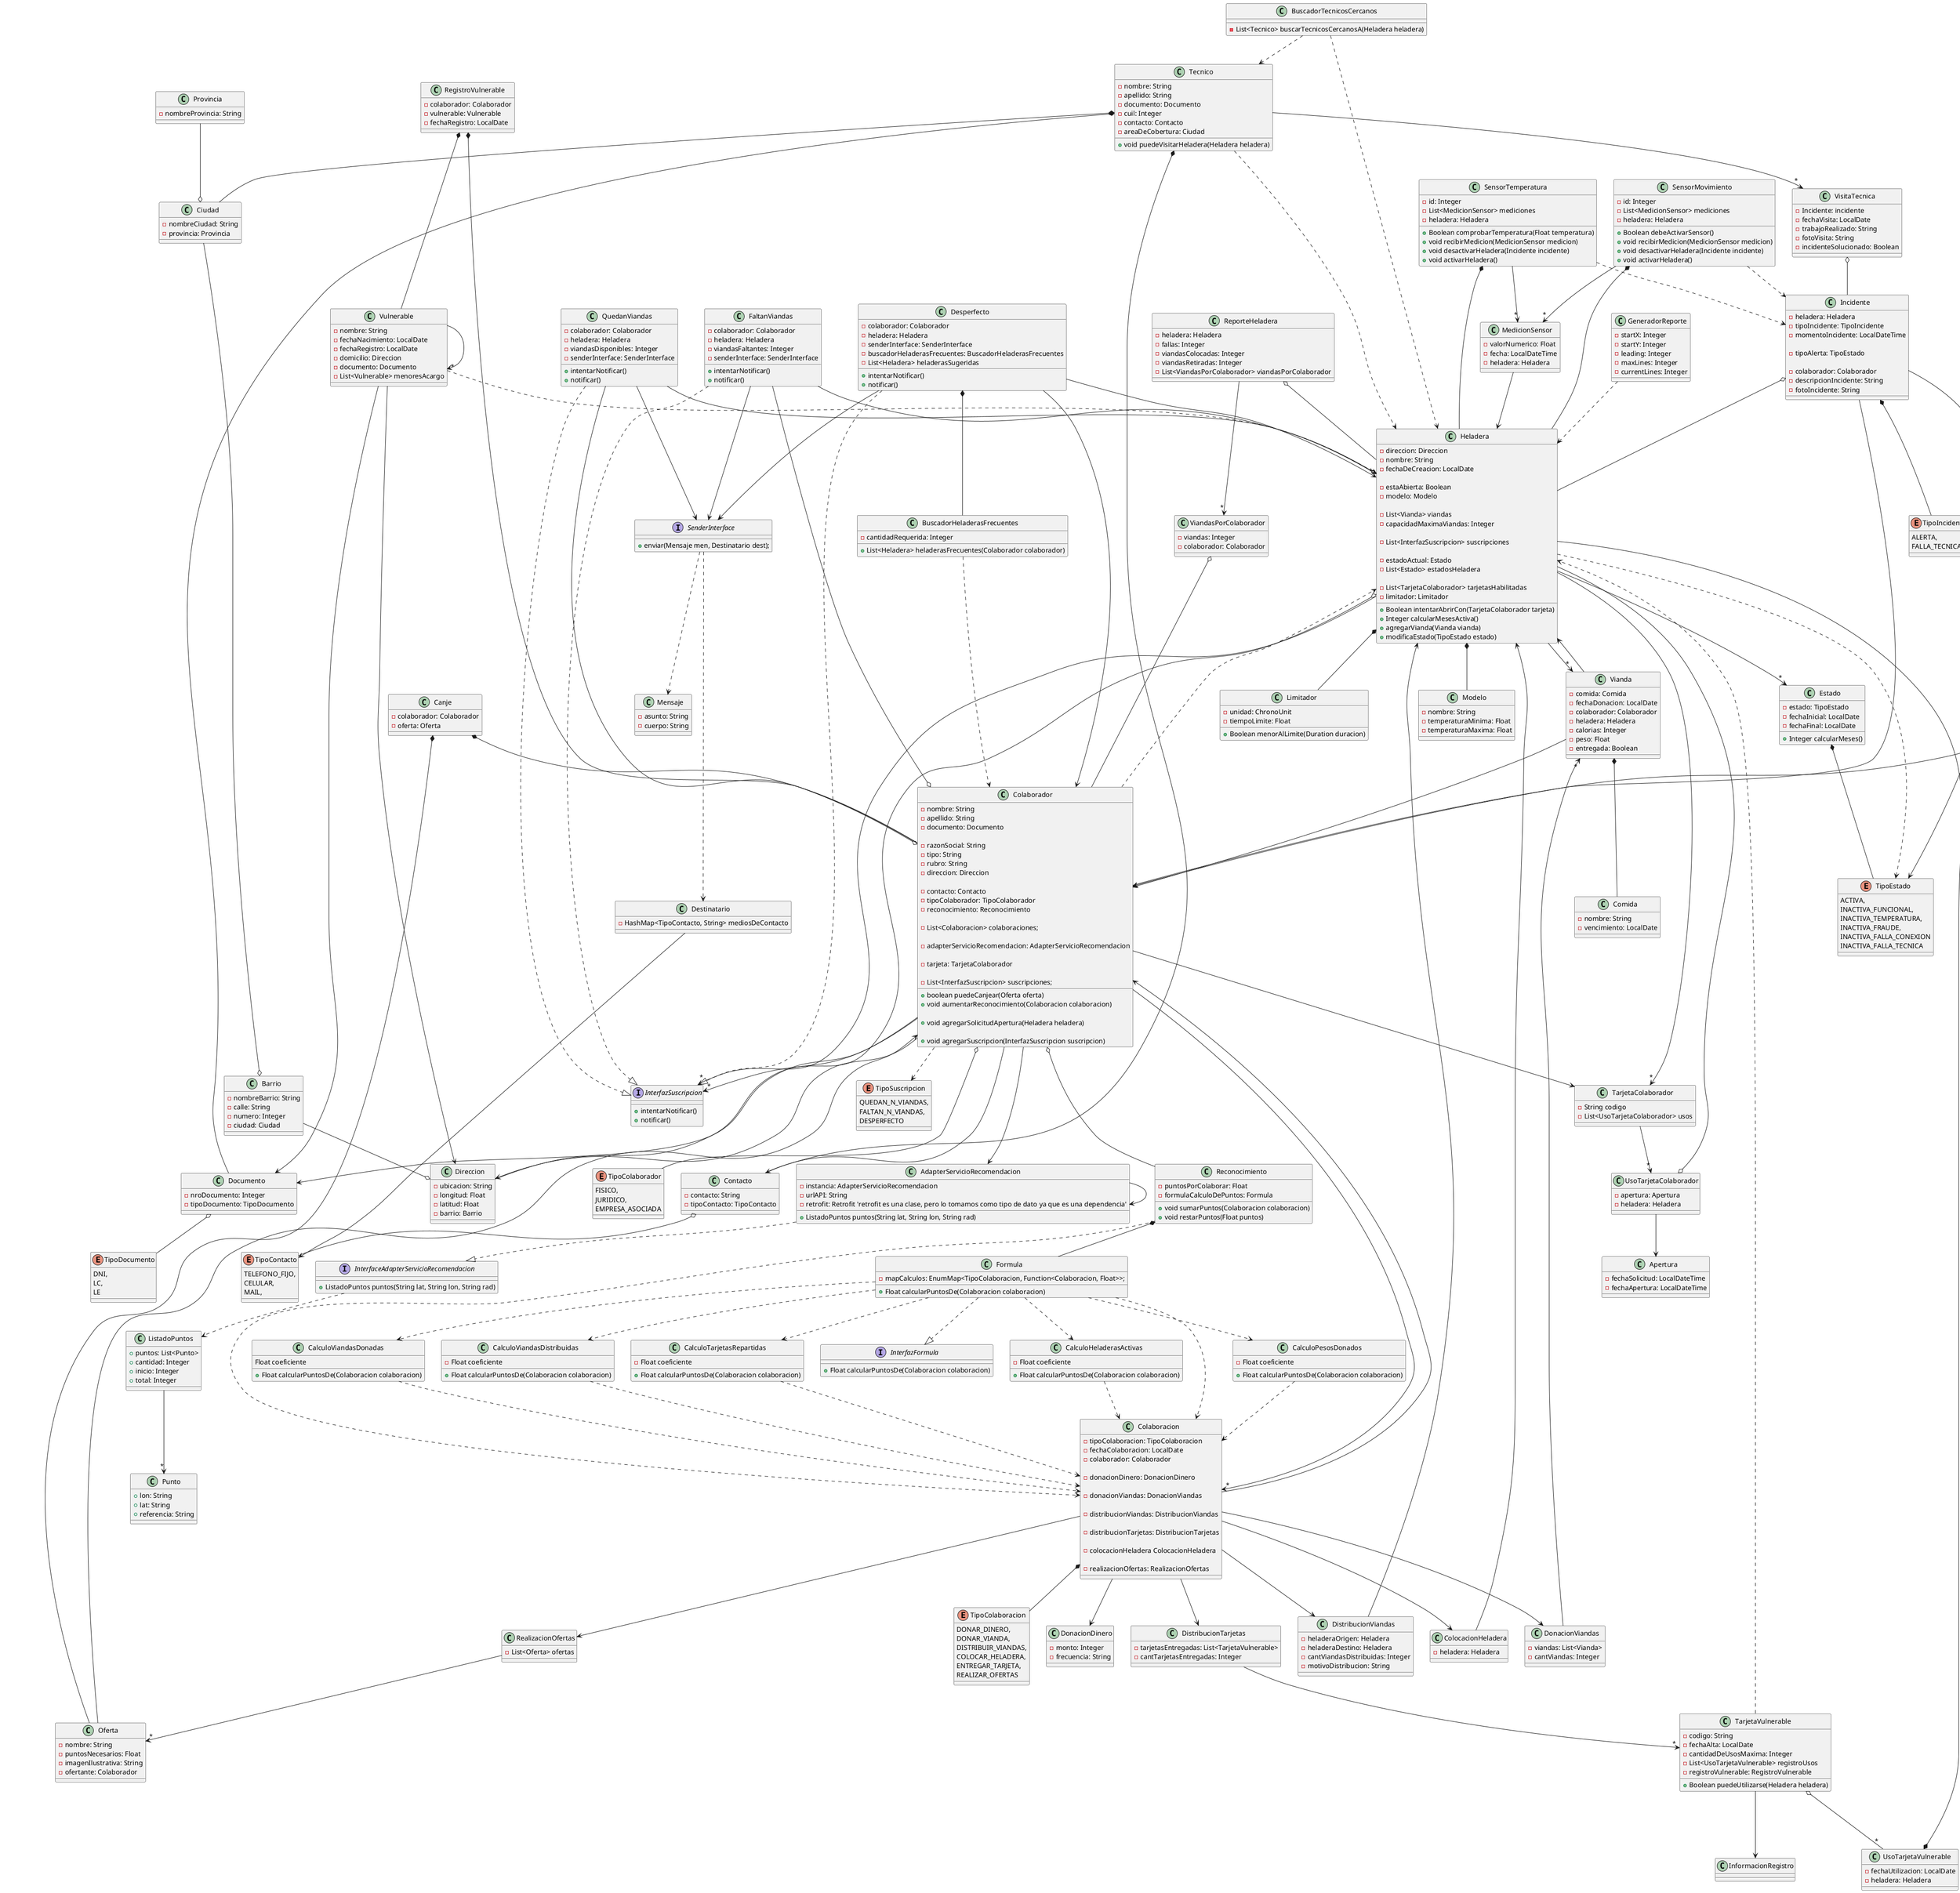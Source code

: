 @startuml
'========================================== Clases de la entrega 1 ============================================='

class Heladera {
    -direccion: Direccion
    -nombre: String
    -fechaDeCreacion: LocalDate

    -estaAbierta: Boolean
    -modelo: Modelo

    -List<Vianda> viandas
    -capacidadMaximaViandas: Integer

    -List<InterfazSuscripcion> suscripciones

    -estadoActual: Estado
    -List<Estado> estadosHeladera

    -List<TarjetaColaborador> tarjetasHabilitadas
    -limitador: Limitador

    +Boolean intentarAbrirCon(TarjetaColaborador tarjeta)
    +Integer calcularMesesActiva()
    +agregarVianda(Vianda vianda)
    +modificaEstado(TipoEstado estado)
}

class Direccion {
    -ubicacion: String
    -longitud: Float
    -latitud: Float
    -barrio: Barrio
}

class Barrio {
    -nombreBarrio: String
    -calle: String
    -numero: Integer
    -ciudad: Ciudad
}

class Ciudad {
    -nombreCiudad: String
    -provincia: Provincia
}

class Provincia {
    -nombreProvincia: String
}

class Vianda {
    -comida: Comida
    -fechaDonacion: LocalDate
    -colaborador: Colaborador
    -heladera: Heladera
    -calorias: Integer
    -peso: Float
    -entregada: Boolean
}

class Comida {
    -nombre: String
    -vencimiento: LocalDate
}

class Vulnerable {
    -nombre: String
    -fechaNacimiento: LocalDate
    -fechaRegistro: LocalDate
    -domicilio: Direccion
    -documento: Documento
    -List<Vulnerable> menoresAcargo
}

class Colaborador{
    'De Persona Fisica'
    -nombre: String
    -apellido: String
    -documento: Documento

    'De Persona Juridica'
    -razonSocial: String
    -tipo: String
    -rubro: String
    -direccion: Direccion

    -contacto: Contacto
    -tipoColaborador: TipoColaborador
    -reconocimiento: Reconocimiento

    -List<Colaboracion> colaboraciones;

    -adapterServicioRecomendacion: AdapterServicioRecomendacion

    -tarjeta: TarjetaColaborador

    -List<InterfazSuscripcion> suscripciones;

    +boolean puedeCanjear(Oferta oferta)
    +void aumentarReconocimiento(Colaboracion colaboracion)

    +void agregarSolicitudApertura(Heladera heladera)

    +void agregarSuscripcion(InterfazSuscripcion suscripcion)
}

enum TipoColaborador {
    FISICO,
    JURIDICO,
    EMPRESA_ASOCIADA
}

class Formulario {
    -List<Pregunta> preguntas
}

class RespuestaFormulario {
    -nombre: String
    -descripcion: String
    -List<Respuesta> respuestas
    -formulario: Formulario
    -colaborador: Colaborador
}

class Pregunta {
    -pregunta: String
    -esOpcional: Boolean
    -List<Opcion> opciones
    -tipoDeSuRespuesta: TipoPregunta
}

class Respuesta {
    -pregunta: Pregunta
    -tipoRespuesta: TipoPregunta
    -respuestaTextoLibre: String
    -List<Opcion> opciones
    -respuestaSingleChoice: Opcion
}

class Opcion {
    -opcion: String
}

enum TipoPregunta {
    MULTIPLE_CHOICE,
    SINGLE_CHOICE,
    TEXTO_LIBRE
}

class Colaboracion {
    -tipoColaboracion: TipoColaboracion
    -fechaColaboracion: LocalDate
    -colaborador: Colaborador

    -donacionDinero: DonacionDinero

    -donacionViandas: DonacionViandas

    -distribucionViandas: DistribucionViandas

    -distribucionTarjetas: DistribucionTarjetas

    -colocacionHeladera ColocacionHeladera

    -realizacionOfertas: RealizacionOfertas
}

enum TipoColaboracion {
    DONAR_DINERO,
    DONAR_VIANDA,
    DISTRIBUIR_VIANDAS,
    COLOCAR_HELADERA,
    ENTREGAR_TARJETA,
    REALIZAR_OFERTAS
}

class DonacionDinero {
    -monto: Integer
    -frecuencia: String
}

class DonacionViandas {
    -viandas: List<Vianda>
    -cantViandas: Integer
}

class DistribucionViandas {
    -heladeraOrigen: Heladera
    -heladeraDestino: Heladera
    -cantViandasDistribuidas: Integer
    -motivoDistribucion: String
}

class DistribucionTarjetas {
    -tarjetasEntregadas: List<TarjetaVulnerable>
    -cantTarjetasEntregadas: Integer
}

class ColocacionHeladera {
    -heladera: Heladera
}

class RealizacionOfertas {
    -List<Oferta> ofertas
}

'========================================== Clases de la entrega 2 ============================================='

class Modelo{
    -nombre: String
    -temperaturaMinima: Float
    -temperaturaMaxima: Float
}

class SensorTemperatura{
    -id: Integer
    -List<MedicionSensor> mediciones
    -heladera: Heladera

    +Boolean comprobarTemperatura(Float temperatura)
    +void recibirMedicion(MedicionSensor medicion)
    +void desactivarHeladera(Incidente incidente)
    +void activarHeladera()
}

class MedicionSensor{
    -valorNumerico: Float
    -fecha: LocalDateTime
    -heladera: Heladera
}

class SensorMovimiento {
    -id: Integer
    -List<MedicionSensor> mediciones
    -heladera: Heladera

    +Boolean debeActivarSensor()
    +void recibirMedicion(MedicionSensor medicion)
    +void desactivarHeladera(Incidente incidente)
    +void activarHeladera()
}

class Reconocimiento {
    -puntosPorColaborar: Float
    -formulaCalculoDePuntos: Formula

    +void sumarPuntos(Colaboracion colaboracion)
    +void restarPuntos(Float puntos)
}

interface InterfazFormula {
    +Float calcularPuntosDe(Colaboracion colaboracion)
}

class Formula {
    -mapCalculos: EnumMap<TipoColaboracion, Function<Colaboracion, Float>>;

    +Float calcularPuntosDe(Colaboracion colaboracion)
}

class CalculoPesosDonados {
    -Float coeficiente

    +Float calcularPuntosDe(Colaboracion colaboracion)
}

class CalculoViandasDonadas {
    Float coeficiente

    +Float calcularPuntosDe(Colaboracion colaboracion)
}

class CalculoViandasDistribuidas {
    -Float coeficiente

    +Float calcularPuntosDe(Colaboracion colaboracion)
}

class CalculoTarjetasRepartidas {
    -Float coeficiente

    +Float calcularPuntosDe(Colaboracion colaboracion)
}

class CalculoHeladerasActivas {
    -Float coeficiente

    +Float calcularPuntosDe(Colaboracion colaboracion)
}

class TarjetaVulnerable {
    -codigo: String
    -fechaAlta: LocalDate
    -cantidadDeUsosMaxima: Integer
    -List<UsoTarjetaVulnerable> registroUsos
    -registroVulnerable: RegistroVulnerable

    +Boolean puedeUtilizarse(Heladera heladera)
}

class UsoTarjetaVulnerable {
    -fechaUtilizacion: LocalDate
    -heladera: Heladera
}

class RegistroVulnerable {
    -colaborador: Colaborador
    -vulnerable: Vulnerable
    -fechaRegistro: LocalDate
}

class Tecnico {
    -nombre: String
    -apellido: String
    -documento: Documento
    -cuil: Integer
    -contacto: Contacto
    -areaDeCobertura: Ciudad

    +void puedeVisitarHeladera(Heladera heladera)
}

enum TipoDocumento {
    DNI,
    LC,
    LE
}

class Oferta {
    -nombre: String
    -puntosNecesarios: Float
    -imagenIlustrativa: String
    -ofertante: Colaborador
}

class Canje {
    -colaborador: Colaborador
    -oferta: Oferta
}

class Documento {
    -nroDocumento: Integer
    -tipoDocumento: TipoDocumento
}

class Contacto {
    -contacto: String
    -tipoContacto: TipoContacto
}

enum TipoContacto {
    TELEFONO_FIJO,
    CELULAR,
    MAIL,
}

interface InterfaceAdapterServicioRecomendacion {
    +ListadoPuntos puntos(String lat, String lon, String rad)
}

class AdapterServicioRecomendacion{
    -instancia: AdapterServicioRecomendacion
    -urlAPI: String
    -retrofit: Retrofit 'retrofit es una clase, pero lo tomamos como tipo de dato ya que es una dependencia'

    +ListadoPuntos puntos(String lat, String lon, String rad)
}

class ListadoPuntos {
    +puntos: List<Punto>
    +cantidad: Integer
    +inicio: Integer
    +total: Integer
}

class Punto {
    +lon: String
    +lat: String
    +referencia: String
}

class Estado{
    -estado: TipoEstado
    -fechaInicial: LocalDate
    -fechaFinal: LocalDate

    +Integer calcularMeses()
}

enum TipoEstado{
    ACTIVA,
    INACTIVA_FUNCIONAL,
    INACTIVA_TEMPERATURA,
    INACTIVA_FRAUDE,
    INACTIVA_FALLA_CONEXION
    INACTIVA_FALLA_TECNICA
}

'========================================== Clases de la entrega 3 ============================================='

class TarjetaColaborador {
    -String codigo
    -List<UsoTarjetaColaborador> usos
}

class UsoTarjetaColaborador {
    -apertura: Apertura
    -heladera: Heladera
}

class Apertura {
    -fechaSolicitud: LocalDateTime
    -fechaApertura: LocalDateTime
}

class Limitador {
    -unidad: ChronoUnit
    -tiempoLimite: Float

    +Boolean menorAlLimite(Duration duracion)
}

class Incidente {
    -heladera: Heladera
    -tipoIncidente: TipoIncidente
    -momentoIncidente: LocalDateTime

    'Alerta'
    -tipoAlerta: TipoEstado

    'Falla Tecnica'
    -colaborador: Colaborador
    -descripcionIncidente: String
    -fotoIncidente: String
}

enum TipoIncidente {
    ALERTA,
    FALLA_TECNICA
}

class VisitaTecnica {
    -Incidente: incidente
    -fechaVisita: LocalDate
    -trabajoRealizado: String
    -fotoVisita: String
    -incidenteSolucionado: Boolean
}

interface InterfazSuscripcion {
    +intentarNotificar()
    +notificar()
}

enum TipoSuscripcion {
    QUEDAN_N_VIANDAS,
    FALTAN_N_VIANDAS,
    DESPERFECTO
}

class QuedanViandas {
    -colaborador: Colaborador
    -heladera: Heladera
    -viandasDisponibles: Integer
    -senderInterface: SenderInterface

    +intentarNotificar()
    +notificar()
}

class FaltanViandas {
    -colaborador: Colaborador
    -heladera: Heladera
    -viandasFaltantes: Integer
    -senderInterface: SenderInterface

    +intentarNotificar()
    +notificar()
}

class Desperfecto {
    -colaborador: Colaborador
    -heladera: Heladera
    -senderInterface: SenderInterface
    -buscadorHeladerasFrecuentes: BuscadorHeladerasFrecuentes
    -List<Heladera> heladerasSugeridas

    +intentarNotificar()
    +notificar()
}

class GeneradorReporte {
    -startX: Integer
    -startY: Integer
    -leading: Integer
    -maxLines: Integer
    -currentLines: Integer
}

class ReporteHeladera {
    -heladera: Heladera
    -fallas: Integer
    -viandasColocadas: Integer
    -viandasRetiradas: Integer
    -List<ViandasPorColaborador> viandasPorColaborador
}

class ViandasPorColaborador {
    -viandas: Integer
    -colaborador: Colaborador
}

interface SenderInterface {
    +enviar(Mensaje men, Destinatario dest);
}

class Mensaje {
    -asunto: String
    -cuerpo: String
}

class Destinatario {
    -HashMap<TipoContacto, String> mediosDeContacto
}

class BuscadorTecnicosCercanos {
    -List<Tecnico> buscarTecnicosCercanosA(Heladera heladera)
}

class BuscadorHeladerasFrecuentes {
    -cantidadRequerida: Integer

    +List<Heladera> heladerasFrecuentes(Colaborador colaborador)
}

'================================================== Relaciones ================================================'

'DIRECCIONES'
Barrio --o Direccion
Provincia --o Ciudad
Ciudad --o Barrio

'HELADERA'
Heladera o-- Direccion
Heladera -->"*" Vianda
Heladera *-- Modelo
Heladera -->"*" InterfazSuscripcion
Heladera -->"*" Estado
Heladera ..> TipoEstado
Heladera *-- Limitador
Heladera -->"*" TarjetaColaborador

'VIANDA'
Vianda *-- Comida
Vianda --> Colaborador
Vianda --> Heladera

'SENSORES'
SensorMovimiento *-- Heladera
SensorTemperatura *-- Heladera
SensorTemperatura -->"*"MedicionSensor
SensorMovimiento -->"*"MedicionSensor
SensorMovimiento ..> Incidente
SensorTemperatura ..> Incidente
MedicionSensor --> Heladera

'COLABORADOR'
Colaborador ---> Documento
Colaborador ---> Direccion
Colaborador ---> Contacto
Colaborador o--- TipoColaborador
Colaborador o--- Reconocimiento
Colaborador ---> AdapterServicioRecomendacion
Colaborador --> TarjetaColaborador
Colaborador ..> Heladera
Colaborador ..> TipoSuscripcion
Colaborador -->"*" InterfazSuscripcion
Colaborador -->"*" Colaboracion

'DOCUMENTO'
Documento o-- TipoDocumento

'CONTACTO'
Contacto o-- TipoContacto

'SERVICIO RECOMENDACION'
AdapterServicioRecomendacion --> AdapterServicioRecomendacion
AdapterServicioRecomendacion ..|> InterfaceAdapterServicioRecomendacion
InterfaceAdapterServicioRecomendacion ..> ListadoPuntos
ListadoPuntos -->"*" Punto

'RECONOCIMIENTO'
Reconocimiento *-- Formula
Reconocimiento ..> Colaboracion

'FORMULA'
Formula ..|> InterfazFormula
Formula ..> Colaboracion
Formula ..> CalculoPesosDonados
Formula ..> CalculoViandasDonadas
Formula ..> CalculoTarjetasRepartidas
Formula ..> CalculoHeladerasActivas
Formula ..> CalculoViandasDistribuidas

'RESPUESTA FORMULARIO'
RespuestaFormulario o--"*" Respuesta
RespuestaFormulario *-- Formulario
RespuestaFormulario *-- Colaborador

'FORMULARIO'
Formulario o--"*" Pregunta

'PREGUNTA'
Pregunta -->"*" Opcion
Pregunta *-- TipoPregunta

'RESPUESTA'
Respuesta o-- Pregunta
Respuesta *-- TipoPregunta
Respuesta -->"*" Opcion

'COLABORACION'
Colaboracion *-- TipoColaboracion
Colaboracion --> DonacionViandas
Colaboracion --> DistribucionViandas
Colaboracion --> DistribucionTarjetas
Colaboracion --> RealizacionOfertas
Colaboracion --> ColocacionHeladera
Colaboracion --> DonacionDinero
Colaboracion --> Colaborador

DonacionViandas -->"*" Vianda
DistribucionViandas --> Heladera
DistribucionTarjetas -->"*" TarjetaVulnerable
RealizacionOfertas -->"*" Oferta
Oferta --> Colaborador
ColocacionHeladera --> Heladera

'TARJETA'
TarjetaVulnerable o---"*" UsoTarjetaVulnerable
TarjetaVulnerable ---> InformacionRegistro
TarjetaVulnerable ...> Heladera

'REGISTRO USO'
UsoTarjetaVulnerable *--- Heladera

'INFORMACION REGISTRO'
RegistroVulnerable *--- Colaborador
RegistroVulnerable *--- Vulnerable

'VULNERABLE'
Vulnerable ---> Direccion
Vulnerable ---> Documento
Vulnerable --->"*" Vulnerable
Vulnerable ..> Heladera

'TECNICO'
Tecnico *- Documento
Tecnico *-- Contacto
Tecnico *-- Ciudad
Tecnico -->"*" VisitaTecnica
Tecnico ..> Heladera

'CANJE'
Canje *-- Colaborador
Canje *-- Oferta

'CALCULOS'
CalculoPesosDonados ..> Colaboracion
CalculoViandasDonadas ..> Colaboracion
CalculoTarjetasRepartidas ..> Colaboracion
CalculoHeladerasActivas ..> Colaboracion
CalculoViandasDistribuidas ..> Colaboracion

'ESTADO'
Estado *-- TipoEstado

'TARJETA DEL COLABORADOR'
TarjetaColaborador -->"*" UsoTarjetaColaborador

'USO TARJETA DEL COLABORADOR'
UsoTarjetaColaborador --> Apertura
UsoTarjetaColaborador o-- Heladera

'INCIDENTE'
Incidente o-- Heladera
Incidente *-- TipoIncidente
Incidente --> TipoEstado
Incidente --> Colaborador

'VISITA TECNICA'
VisitaTecnica o-- Incidente

'REPORTES'
ReporteHeladera o-- Heladera
ReporteHeladera -->"*" ViandasPorColaborador
ViandasPorColaborador o-- Colaborador

'INTERFAZ SUSCRIPCION'
Desperfecto ..|> InterfazSuscripcion
QuedanViandas ..|> InterfazSuscripcion
FaltanViandas ..|> InterfazSuscripcion

'DESPERFECTO'
Desperfecto --> SenderInterface
Desperfecto --> Colaborador
Desperfecto -->"*" Heladera
Desperfecto *-- BuscadorHeladerasFrecuentes

'QUEDAN_VIANDAS'
QuedanViandas --o Colaborador
QuedanViandas --o Heladera
QuedanViandas --> SenderInterface

'FALTAN_VIANDAS'
FaltanViandas --o Colaborador
FaltanViandas --o Heladera
FaltanViandas --> SenderInterface

'SENDER'
SenderInterface ..> Mensaje
SenderInterface ..> Destinatario

'DESTINATARIO'
Destinatario --> TipoContacto

'BUSCADOR TECNICOS'
BuscadorTecnicosCercanos ..> Heladera
BuscadorTecnicosCercanos ..> Tecnico

'BUSCADOR HELADERAS'
BuscadorHeladerasFrecuentes ..> Colaborador

'GENERADOR REPORTES'
GeneradorReporte ..> Heladera

@enduml
